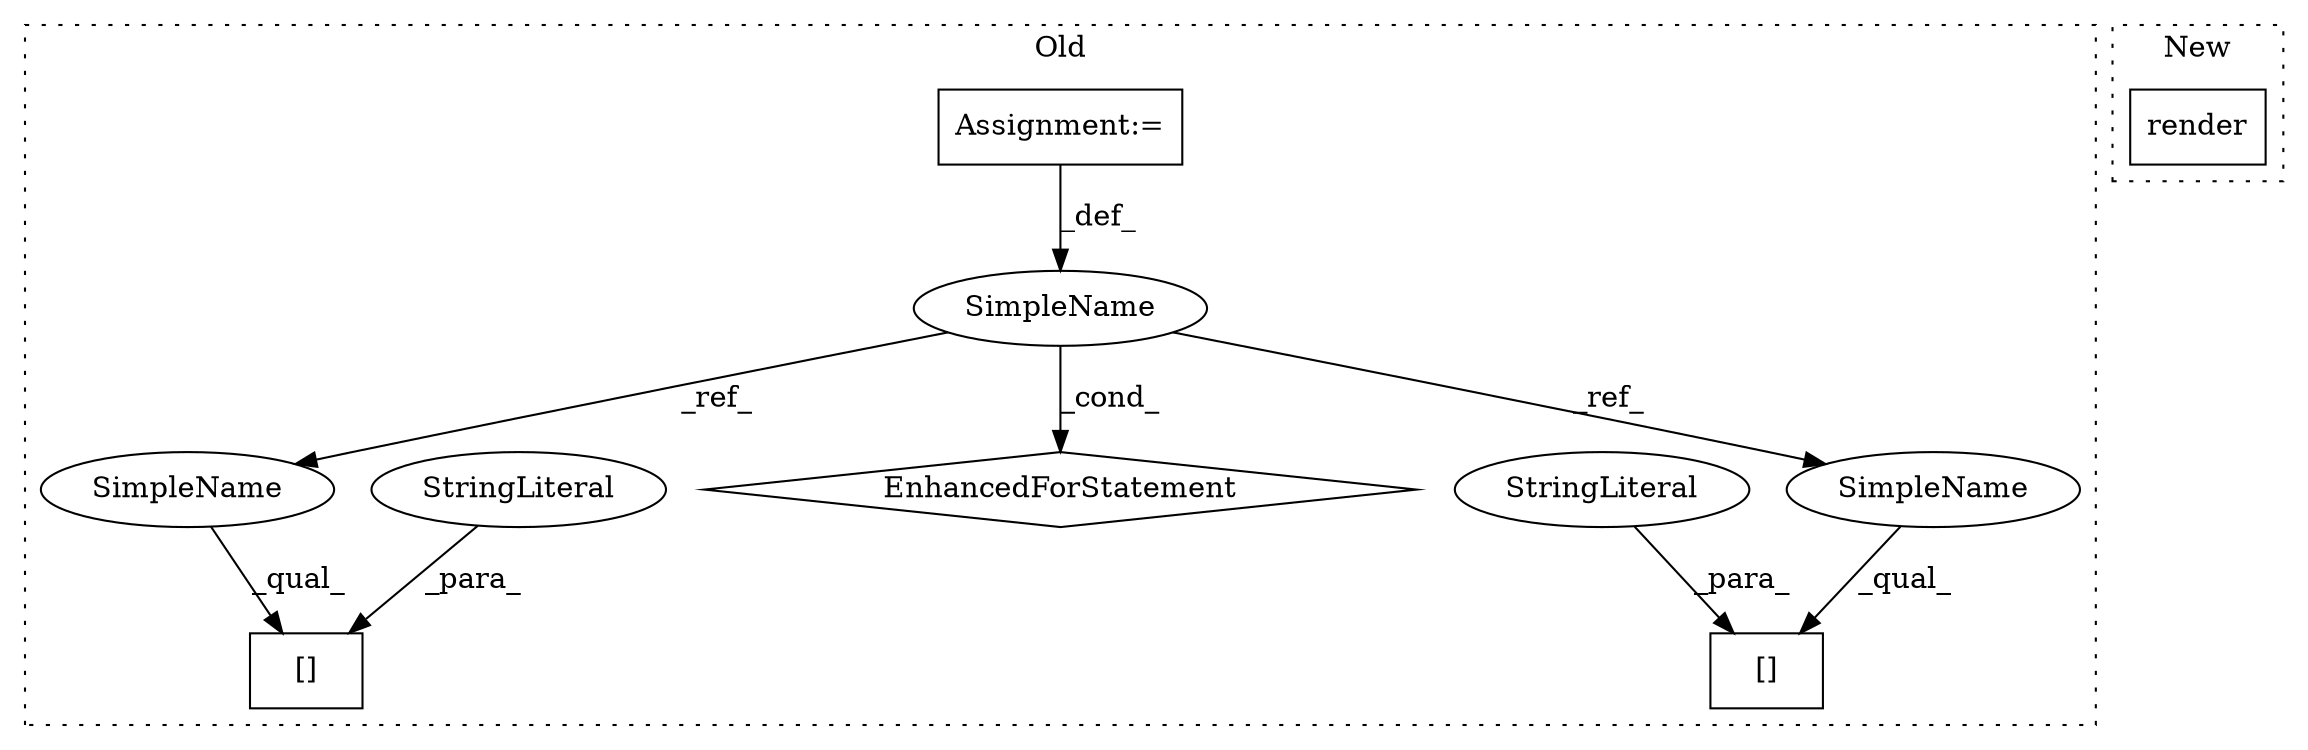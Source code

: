 digraph G {
subgraph cluster0 {
1 [label="[]" a="2" s="4780,4797" l="9,1" shape="box"];
3 [label="Assignment:=" a="7" s="4622,4699" l="53,2" shape="box"];
4 [label="StringLiteral" a="45" s="4789" l="8" shape="ellipse"];
5 [label="[]" a="2" s="4799,4819" l="9,1" shape="box"];
6 [label="SimpleName" a="42" s="4679" l="8" shape="ellipse"];
7 [label="StringLiteral" a="45" s="4808" l="11" shape="ellipse"];
8 [label="EnhancedForStatement" a="70" s="4622,4699" l="53,2" shape="diamond"];
9 [label="SimpleName" a="42" s="4799" l="8" shape="ellipse"];
10 [label="SimpleName" a="42" s="4780" l="8" shape="ellipse"];
label = "Old";
style="dotted";
}
subgraph cluster1 {
2 [label="render" a="32" s="4544,4591" l="7,1" shape="box"];
label = "New";
style="dotted";
}
3 -> 6 [label="_def_"];
4 -> 1 [label="_para_"];
6 -> 10 [label="_ref_"];
6 -> 8 [label="_cond_"];
6 -> 9 [label="_ref_"];
7 -> 5 [label="_para_"];
9 -> 5 [label="_qual_"];
10 -> 1 [label="_qual_"];
}